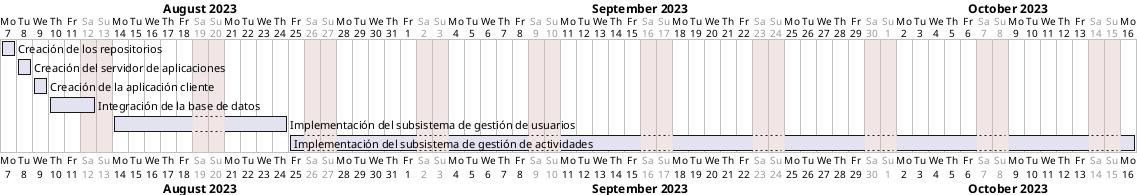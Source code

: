 @startgantt
Project starts 2023-08-07
saturday are closed
sunday are closed

[Creación de los repositorios] starts 2023-08-07
[Creación de los repositorios] ends 2023-08-07

[Creación del servidor de aplicaciones] starts 2023-08-08
[Creación del servidor de aplicaciones] ends 2023-08-08

[Creación de la aplicación cliente] starts 2023-08-09
[Creación de la aplicación cliente] ends 2023-08-09

[Integración de la base de datos] starts 2023-08-10
[Integración de la base de datos] ends 2023-08-12

[Implementación del subsistema de gestión de usuarios] starts 2023-08-14
[Implementación del subsistema de gestión de usuarios] ends 2023-08-24

[Implementación del subsistema de gestión de actividades] starts 2023-08-25
[Implementación del subsistema de gestión de actividades] ends 2023-10-16

@endgantt
